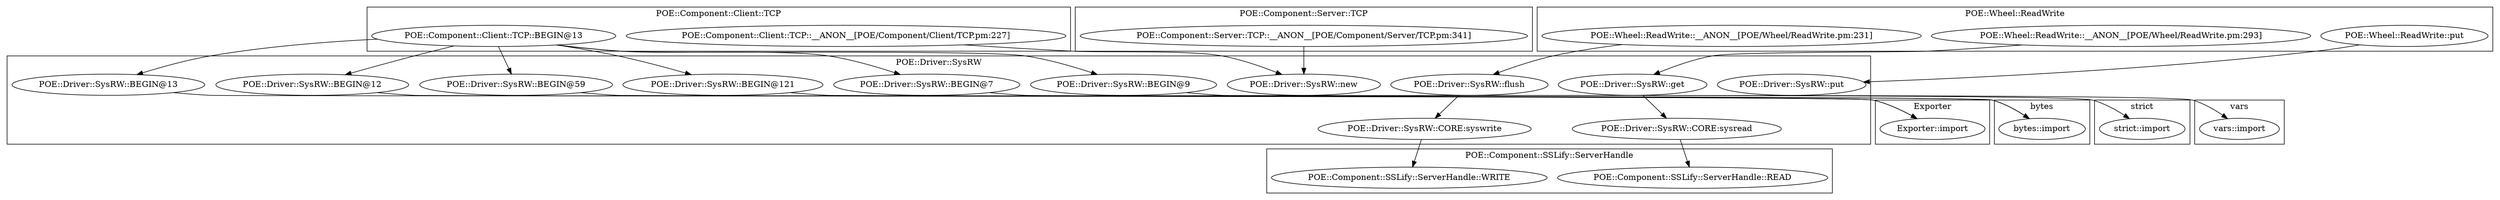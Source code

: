 digraph {
graph [overlap=false]
subgraph cluster_strict {
	label="strict";
	"strict::import";
}
subgraph cluster_POE_Component_SSLify_ServerHandle {
	label="POE::Component::SSLify::ServerHandle";
	"POE::Component::SSLify::ServerHandle::READ";
	"POE::Component::SSLify::ServerHandle::WRITE";
}
subgraph cluster_Exporter {
	label="Exporter";
	"Exporter::import";
}
subgraph cluster_bytes {
	label="bytes";
	"bytes::import";
}
subgraph cluster_vars {
	label="vars";
	"vars::import";
}
subgraph cluster_POE_Driver_SysRW {
	label="POE::Driver::SysRW";
	"POE::Driver::SysRW::flush";
	"POE::Driver::SysRW::BEGIN@12";
	"POE::Driver::SysRW::CORE:syswrite";
	"POE::Driver::SysRW::BEGIN@13";
	"POE::Driver::SysRW::get";
	"POE::Driver::SysRW::BEGIN@59";
	"POE::Driver::SysRW::new";
	"POE::Driver::SysRW::BEGIN@121";
	"POE::Driver::SysRW::BEGIN@7";
	"POE::Driver::SysRW::put";
	"POE::Driver::SysRW::BEGIN@9";
	"POE::Driver::SysRW::CORE:sysread";
}
subgraph cluster_POE_Component_Client_TCP {
	label="POE::Component::Client::TCP";
	"POE::Component::Client::TCP::BEGIN@13";
	"POE::Component::Client::TCP::__ANON__[POE/Component/Client/TCP.pm:227]";
}
subgraph cluster_POE_Component_Server_TCP {
	label="POE::Component::Server::TCP";
	"POE::Component::Server::TCP::__ANON__[POE/Component/Server/TCP.pm:341]";
}
subgraph cluster_POE_Wheel_ReadWrite {
	label="POE::Wheel::ReadWrite";
	"POE::Wheel::ReadWrite::__ANON__[POE/Wheel/ReadWrite.pm:293]";
	"POE::Wheel::ReadWrite::put";
	"POE::Wheel::ReadWrite::__ANON__[POE/Wheel/ReadWrite.pm:231]";
}
"POE::Wheel::ReadWrite::put" -> "POE::Driver::SysRW::put";
"POE::Driver::SysRW::flush" -> "POE::Driver::SysRW::CORE:syswrite";
"POE::Component::Client::TCP::BEGIN@13" -> "POE::Driver::SysRW::BEGIN@13";
"POE::Driver::SysRW::BEGIN@59" -> "bytes::import";
"POE::Driver::SysRW::BEGIN@121" -> "bytes::import";
"POE::Driver::SysRW::get" -> "POE::Driver::SysRW::CORE:sysread";
"POE::Wheel::ReadWrite::__ANON__[POE/Wheel/ReadWrite.pm:231]" -> "POE::Driver::SysRW::flush";
"POE::Wheel::ReadWrite::__ANON__[POE/Wheel/ReadWrite.pm:293]" -> "POE::Driver::SysRW::get";
"POE::Driver::SysRW::CORE:sysread" -> "POE::Component::SSLify::ServerHandle::READ";
"POE::Component::Client::TCP::BEGIN@13" -> "POE::Driver::SysRW::BEGIN@7";
"POE::Driver::SysRW::BEGIN@7" -> "strict::import";
"POE::Component::Client::TCP::BEGIN@13" -> "POE::Driver::SysRW::BEGIN@12";
"POE::Component::Server::TCP::__ANON__[POE/Component/Server/TCP.pm:341]" -> "POE::Driver::SysRW::new";
"POE::Component::Client::TCP::__ANON__[POE/Component/Client/TCP.pm:227]" -> "POE::Driver::SysRW::new";
"POE::Driver::SysRW::BEGIN@13" -> "Exporter::import";
"POE::Driver::SysRW::BEGIN@12" -> "Exporter::import";
"POE::Driver::SysRW::BEGIN@9" -> "vars::import";
"POE::Driver::SysRW::CORE:syswrite" -> "POE::Component::SSLify::ServerHandle::WRITE";
"POE::Component::Client::TCP::BEGIN@13" -> "POE::Driver::SysRW::BEGIN@9";
"POE::Component::Client::TCP::BEGIN@13" -> "POE::Driver::SysRW::BEGIN@59";
"POE::Component::Client::TCP::BEGIN@13" -> "POE::Driver::SysRW::BEGIN@121";
}
